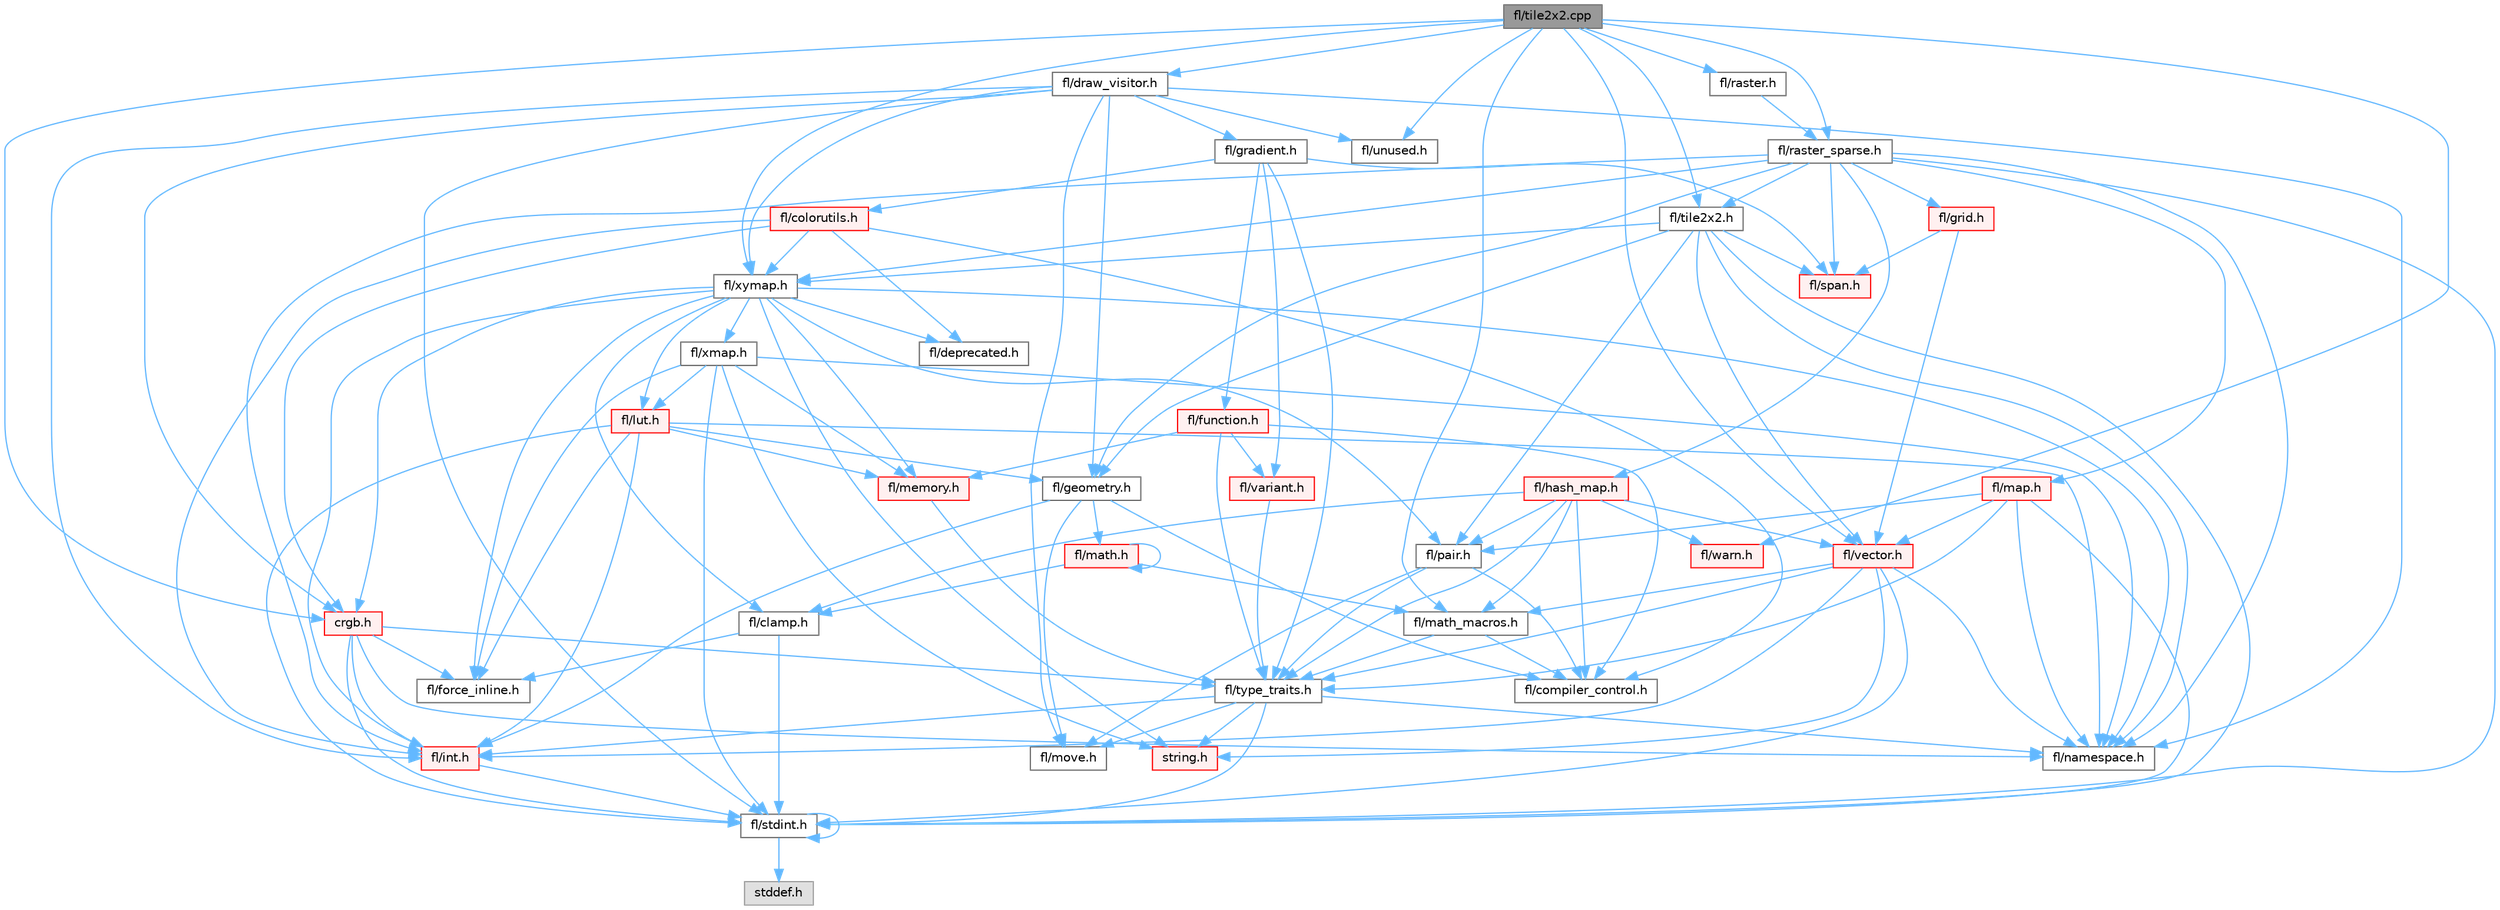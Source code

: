 digraph "fl/tile2x2.cpp"
{
 // INTERACTIVE_SVG=YES
 // LATEX_PDF_SIZE
  bgcolor="transparent";
  edge [fontname=Helvetica,fontsize=10,labelfontname=Helvetica,labelfontsize=10];
  node [fontname=Helvetica,fontsize=10,shape=box,height=0.2,width=0.4];
  Node1 [id="Node000001",label="fl/tile2x2.cpp",height=0.2,width=0.4,color="gray40", fillcolor="grey60", style="filled", fontcolor="black",tooltip=" "];
  Node1 -> Node2 [id="edge1_Node000001_Node000002",color="steelblue1",style="solid",tooltip=" "];
  Node2 [id="Node000002",label="fl/tile2x2.h",height=0.2,width=0.4,color="grey40", fillcolor="white", style="filled",URL="$d2/db4/tile2x2_8h.html",tooltip=" "];
  Node2 -> Node3 [id="edge2_Node000002_Node000003",color="steelblue1",style="solid",tooltip=" "];
  Node3 [id="Node000003",label="fl/stdint.h",height=0.2,width=0.4,color="grey40", fillcolor="white", style="filled",URL="$df/dd8/stdint_8h.html",tooltip=" "];
  Node3 -> Node4 [id="edge3_Node000003_Node000004",color="steelblue1",style="solid",tooltip=" "];
  Node4 [id="Node000004",label="stddef.h",height=0.2,width=0.4,color="grey60", fillcolor="#E0E0E0", style="filled",tooltip=" "];
  Node3 -> Node3 [id="edge4_Node000003_Node000003",color="steelblue1",style="solid",tooltip=" "];
  Node2 -> Node5 [id="edge5_Node000002_Node000005",color="steelblue1",style="solid",tooltip=" "];
  Node5 [id="Node000005",label="fl/geometry.h",height=0.2,width=0.4,color="grey40", fillcolor="white", style="filled",URL="$d4/d67/geometry_8h.html",tooltip=" "];
  Node5 -> Node6 [id="edge6_Node000005_Node000006",color="steelblue1",style="solid",tooltip=" "];
  Node6 [id="Node000006",label="fl/int.h",height=0.2,width=0.4,color="red", fillcolor="#FFF0F0", style="filled",URL="$d3/d7e/int_8h.html",tooltip=" "];
  Node6 -> Node3 [id="edge7_Node000006_Node000003",color="steelblue1",style="solid",tooltip=" "];
  Node5 -> Node8 [id="edge8_Node000005_Node000008",color="steelblue1",style="solid",tooltip=" "];
  Node8 [id="Node000008",label="fl/math.h",height=0.2,width=0.4,color="red", fillcolor="#FFF0F0", style="filled",URL="$df/db1/math_8h.html",tooltip=" "];
  Node8 -> Node8 [id="edge9_Node000008_Node000008",color="steelblue1",style="solid",tooltip=" "];
  Node8 -> Node9 [id="edge10_Node000008_Node000009",color="steelblue1",style="solid",tooltip=" "];
  Node9 [id="Node000009",label="fl/clamp.h",height=0.2,width=0.4,color="grey40", fillcolor="white", style="filled",URL="$d6/dd3/clamp_8h.html",tooltip=" "];
  Node9 -> Node3 [id="edge11_Node000009_Node000003",color="steelblue1",style="solid",tooltip=" "];
  Node9 -> Node10 [id="edge12_Node000009_Node000010",color="steelblue1",style="solid",tooltip=" "];
  Node10 [id="Node000010",label="fl/force_inline.h",height=0.2,width=0.4,color="grey40", fillcolor="white", style="filled",URL="$d4/d64/force__inline_8h.html",tooltip=" "];
  Node8 -> Node12 [id="edge13_Node000008_Node000012",color="steelblue1",style="solid",tooltip=" "];
  Node12 [id="Node000012",label="fl/math_macros.h",height=0.2,width=0.4,color="grey40", fillcolor="white", style="filled",URL="$d8/db8/math__macros_8h.html",tooltip=" "];
  Node12 -> Node13 [id="edge14_Node000012_Node000013",color="steelblue1",style="solid",tooltip=" "];
  Node13 [id="Node000013",label="fl/compiler_control.h",height=0.2,width=0.4,color="grey40", fillcolor="white", style="filled",URL="$d4/d54/compiler__control_8h.html",tooltip=" "];
  Node12 -> Node14 [id="edge15_Node000012_Node000014",color="steelblue1",style="solid",tooltip=" "];
  Node14 [id="Node000014",label="fl/type_traits.h",height=0.2,width=0.4,color="grey40", fillcolor="white", style="filled",URL="$df/d63/type__traits_8h.html",tooltip=" "];
  Node14 -> Node15 [id="edge16_Node000014_Node000015",color="steelblue1",style="solid",tooltip=" "];
  Node15 [id="Node000015",label="string.h",height=0.2,width=0.4,color="red", fillcolor="#FFF0F0", style="filled",URL="$da/d66/string_8h.html",tooltip=" "];
  Node14 -> Node3 [id="edge17_Node000014_Node000003",color="steelblue1",style="solid",tooltip=" "];
  Node14 -> Node17 [id="edge18_Node000014_Node000017",color="steelblue1",style="solid",tooltip=" "];
  Node17 [id="Node000017",label="fl/namespace.h",height=0.2,width=0.4,color="grey40", fillcolor="white", style="filled",URL="$df/d2a/namespace_8h.html",tooltip="Implements the FastLED namespace macros."];
  Node14 -> Node50 [id="edge19_Node000014_Node000050",color="steelblue1",style="solid",tooltip=" "];
  Node50 [id="Node000050",label="fl/move.h",height=0.2,width=0.4,color="grey40", fillcolor="white", style="filled",URL="$d9/d83/move_8h.html",tooltip=" "];
  Node14 -> Node6 [id="edge20_Node000014_Node000006",color="steelblue1",style="solid",tooltip=" "];
  Node5 -> Node13 [id="edge21_Node000005_Node000013",color="steelblue1",style="solid",tooltip=" "];
  Node5 -> Node50 [id="edge22_Node000005_Node000050",color="steelblue1",style="solid",tooltip=" "];
  Node2 -> Node17 [id="edge23_Node000002_Node000017",color="steelblue1",style="solid",tooltip=" "];
  Node2 -> Node51 [id="edge24_Node000002_Node000051",color="steelblue1",style="solid",tooltip=" "];
  Node51 [id="Node000051",label="fl/pair.h",height=0.2,width=0.4,color="grey40", fillcolor="white", style="filled",URL="$d3/d41/pair_8h.html",tooltip=" "];
  Node51 -> Node50 [id="edge25_Node000051_Node000050",color="steelblue1",style="solid",tooltip=" "];
  Node51 -> Node13 [id="edge26_Node000051_Node000013",color="steelblue1",style="solid",tooltip=" "];
  Node51 -> Node14 [id="edge27_Node000051_Node000014",color="steelblue1",style="solid",tooltip=" "];
  Node2 -> Node48 [id="edge28_Node000002_Node000048",color="steelblue1",style="solid",tooltip=" "];
  Node48 [id="Node000048",label="fl/span.h",height=0.2,width=0.4,color="red", fillcolor="#FFF0F0", style="filled",URL="$d4/d7a/span_8h.html",tooltip=" "];
  Node2 -> Node52 [id="edge29_Node000002_Node000052",color="steelblue1",style="solid",tooltip=" "];
  Node52 [id="Node000052",label="fl/xymap.h",height=0.2,width=0.4,color="grey40", fillcolor="white", style="filled",URL="$da/d61/xymap_8h.html",tooltip=" "];
  Node52 -> Node6 [id="edge30_Node000052_Node000006",color="steelblue1",style="solid",tooltip=" "];
  Node52 -> Node17 [id="edge31_Node000052_Node000017",color="steelblue1",style="solid",tooltip=" "];
  Node52 -> Node10 [id="edge32_Node000052_Node000010",color="steelblue1",style="solid",tooltip=" "];
  Node52 -> Node51 [id="edge33_Node000052_Node000051",color="steelblue1",style="solid",tooltip=" "];
  Node52 -> Node15 [id="edge34_Node000052_Node000015",color="steelblue1",style="solid",tooltip=" "];
  Node52 -> Node53 [id="edge35_Node000052_Node000053",color="steelblue1",style="solid",tooltip=" "];
  Node53 [id="Node000053",label="crgb.h",height=0.2,width=0.4,color="red", fillcolor="#FFF0F0", style="filled",URL="$db/dd1/crgb_8h.html",tooltip="Defines the red, green, and blue (RGB) pixel struct."];
  Node53 -> Node3 [id="edge36_Node000053_Node000003",color="steelblue1",style="solid",tooltip=" "];
  Node53 -> Node6 [id="edge37_Node000053_Node000006",color="steelblue1",style="solid",tooltip=" "];
  Node53 -> Node17 [id="edge38_Node000053_Node000017",color="steelblue1",style="solid",tooltip=" "];
  Node53 -> Node10 [id="edge39_Node000053_Node000010",color="steelblue1",style="solid",tooltip=" "];
  Node53 -> Node14 [id="edge40_Node000053_Node000014",color="steelblue1",style="solid",tooltip=" "];
  Node52 -> Node9 [id="edge41_Node000052_Node000009",color="steelblue1",style="solid",tooltip=" "];
  Node52 -> Node61 [id="edge42_Node000052_Node000061",color="steelblue1",style="solid",tooltip=" "];
  Node61 [id="Node000061",label="fl/lut.h",height=0.2,width=0.4,color="red", fillcolor="#FFF0F0", style="filled",URL="$db/d54/lut_8h.html",tooltip=" "];
  Node61 -> Node10 [id="edge43_Node000061_Node000010",color="steelblue1",style="solid",tooltip=" "];
  Node61 -> Node18 [id="edge44_Node000061_Node000018",color="steelblue1",style="solid",tooltip=" "];
  Node18 [id="Node000018",label="fl/memory.h",height=0.2,width=0.4,color="red", fillcolor="#FFF0F0", style="filled",URL="$dc/d18/memory_8h.html",tooltip=" "];
  Node18 -> Node14 [id="edge45_Node000018_Node000014",color="steelblue1",style="solid",tooltip=" "];
  Node61 -> Node3 [id="edge46_Node000061_Node000003",color="steelblue1",style="solid",tooltip=" "];
  Node61 -> Node6 [id="edge47_Node000061_Node000006",color="steelblue1",style="solid",tooltip=" "];
  Node61 -> Node5 [id="edge48_Node000061_Node000005",color="steelblue1",style="solid",tooltip=" "];
  Node61 -> Node17 [id="edge49_Node000061_Node000017",color="steelblue1",style="solid",tooltip=" "];
  Node52 -> Node18 [id="edge50_Node000052_Node000018",color="steelblue1",style="solid",tooltip=" "];
  Node52 -> Node36 [id="edge51_Node000052_Node000036",color="steelblue1",style="solid",tooltip=" "];
  Node36 [id="Node000036",label="fl/deprecated.h",height=0.2,width=0.4,color="grey40", fillcolor="white", style="filled",URL="$d4/dce/deprecated_8h.html",tooltip=" "];
  Node52 -> Node62 [id="edge52_Node000052_Node000062",color="steelblue1",style="solid",tooltip=" "];
  Node62 [id="Node000062",label="fl/xmap.h",height=0.2,width=0.4,color="grey40", fillcolor="white", style="filled",URL="$dd/dcc/xmap_8h.html",tooltip=" "];
  Node62 -> Node3 [id="edge53_Node000062_Node000003",color="steelblue1",style="solid",tooltip=" "];
  Node62 -> Node15 [id="edge54_Node000062_Node000015",color="steelblue1",style="solid",tooltip=" "];
  Node62 -> Node10 [id="edge55_Node000062_Node000010",color="steelblue1",style="solid",tooltip=" "];
  Node62 -> Node61 [id="edge56_Node000062_Node000061",color="steelblue1",style="solid",tooltip=" "];
  Node62 -> Node18 [id="edge57_Node000062_Node000018",color="steelblue1",style="solid",tooltip=" "];
  Node62 -> Node17 [id="edge58_Node000062_Node000017",color="steelblue1",style="solid",tooltip=" "];
  Node2 -> Node45 [id="edge59_Node000002_Node000045",color="steelblue1",style="solid",tooltip=" "];
  Node45 [id="Node000045",label="fl/vector.h",height=0.2,width=0.4,color="red", fillcolor="#FFF0F0", style="filled",URL="$d6/d68/vector_8h.html",tooltip=" "];
  Node45 -> Node3 [id="edge60_Node000045_Node000003",color="steelblue1",style="solid",tooltip=" "];
  Node45 -> Node6 [id="edge61_Node000045_Node000006",color="steelblue1",style="solid",tooltip=" "];
  Node45 -> Node15 [id="edge62_Node000045_Node000015",color="steelblue1",style="solid",tooltip=" "];
  Node45 -> Node12 [id="edge63_Node000045_Node000012",color="steelblue1",style="solid",tooltip=" "];
  Node45 -> Node17 [id="edge64_Node000045_Node000017",color="steelblue1",style="solid",tooltip=" "];
  Node45 -> Node14 [id="edge65_Node000045_Node000014",color="steelblue1",style="solid",tooltip=" "];
  Node1 -> Node53 [id="edge66_Node000001_Node000053",color="steelblue1",style="solid",tooltip=" "];
  Node1 -> Node63 [id="edge67_Node000001_Node000063",color="steelblue1",style="solid",tooltip=" "];
  Node63 [id="Node000063",label="fl/draw_visitor.h",height=0.2,width=0.4,color="grey40", fillcolor="white", style="filled",URL="$d0/d4f/draw__visitor_8h.html",tooltip=" "];
  Node63 -> Node3 [id="edge68_Node000063_Node000003",color="steelblue1",style="solid",tooltip=" "];
  Node63 -> Node6 [id="edge69_Node000063_Node000006",color="steelblue1",style="solid",tooltip=" "];
  Node63 -> Node53 [id="edge70_Node000063_Node000053",color="steelblue1",style="solid",tooltip=" "];
  Node63 -> Node5 [id="edge71_Node000063_Node000005",color="steelblue1",style="solid",tooltip=" "];
  Node63 -> Node64 [id="edge72_Node000063_Node000064",color="steelblue1",style="solid",tooltip=" "];
  Node64 [id="Node000064",label="fl/gradient.h",height=0.2,width=0.4,color="grey40", fillcolor="white", style="filled",URL="$db/dfe/gradient_8h.html",tooltip=" "];
  Node64 -> Node65 [id="edge73_Node000064_Node000065",color="steelblue1",style="solid",tooltip=" "];
  Node65 [id="Node000065",label="fl/colorutils.h",height=0.2,width=0.4,color="red", fillcolor="#FFF0F0", style="filled",URL="$d7/df9/fl_2colorutils_8h.html",tooltip="Utility functions for color fill, palettes, blending, and more."];
  Node65 -> Node6 [id="edge74_Node000065_Node000006",color="steelblue1",style="solid",tooltip=" "];
  Node65 -> Node53 [id="edge75_Node000065_Node000053",color="steelblue1",style="solid",tooltip=" "];
  Node65 -> Node36 [id="edge76_Node000065_Node000036",color="steelblue1",style="solid",tooltip=" "];
  Node65 -> Node52 [id="edge77_Node000065_Node000052",color="steelblue1",style="solid",tooltip=" "];
  Node65 -> Node13 [id="edge78_Node000065_Node000013",color="steelblue1",style="solid",tooltip=" "];
  Node64 -> Node70 [id="edge79_Node000064_Node000070",color="steelblue1",style="solid",tooltip=" "];
  Node70 [id="Node000070",label="fl/function.h",height=0.2,width=0.4,color="red", fillcolor="#FFF0F0", style="filled",URL="$dd/d67/function_8h.html",tooltip=" "];
  Node70 -> Node18 [id="edge80_Node000070_Node000018",color="steelblue1",style="solid",tooltip=" "];
  Node70 -> Node14 [id="edge81_Node000070_Node000014",color="steelblue1",style="solid",tooltip=" "];
  Node70 -> Node13 [id="edge82_Node000070_Node000013",color="steelblue1",style="solid",tooltip=" "];
  Node70 -> Node35 [id="edge83_Node000070_Node000035",color="steelblue1",style="solid",tooltip=" "];
  Node35 [id="Node000035",label="fl/variant.h",height=0.2,width=0.4,color="red", fillcolor="#FFF0F0", style="filled",URL="$d6/d10/variant_8h.html",tooltip=" "];
  Node35 -> Node14 [id="edge84_Node000035_Node000014",color="steelblue1",style="solid",tooltip=" "];
  Node64 -> Node48 [id="edge85_Node000064_Node000048",color="steelblue1",style="solid",tooltip=" "];
  Node64 -> Node14 [id="edge86_Node000064_Node000014",color="steelblue1",style="solid",tooltip=" "];
  Node64 -> Node35 [id="edge87_Node000064_Node000035",color="steelblue1",style="solid",tooltip=" "];
  Node63 -> Node17 [id="edge88_Node000063_Node000017",color="steelblue1",style="solid",tooltip=" "];
  Node63 -> Node31 [id="edge89_Node000063_Node000031",color="steelblue1",style="solid",tooltip=" "];
  Node31 [id="Node000031",label="fl/unused.h",height=0.2,width=0.4,color="grey40", fillcolor="white", style="filled",URL="$d8/d4b/unused_8h.html",tooltip=" "];
  Node63 -> Node52 [id="edge90_Node000063_Node000052",color="steelblue1",style="solid",tooltip=" "];
  Node63 -> Node50 [id="edge91_Node000063_Node000050",color="steelblue1",style="solid",tooltip=" "];
  Node1 -> Node12 [id="edge92_Node000001_Node000012",color="steelblue1",style="solid",tooltip=" "];
  Node1 -> Node71 [id="edge93_Node000001_Node000071",color="steelblue1",style="solid",tooltip=" "];
  Node71 [id="Node000071",label="fl/raster.h",height=0.2,width=0.4,color="grey40", fillcolor="white", style="filled",URL="$d1/d1e/raster_8h.html",tooltip=" "];
  Node71 -> Node72 [id="edge94_Node000071_Node000072",color="steelblue1",style="solid",tooltip=" "];
  Node72 [id="Node000072",label="fl/raster_sparse.h",height=0.2,width=0.4,color="grey40", fillcolor="white", style="filled",URL="$d4/df9/raster__sparse_8h.html",tooltip=" "];
  Node72 -> Node3 [id="edge95_Node000072_Node000003",color="steelblue1",style="solid",tooltip=" "];
  Node72 -> Node6 [id="edge96_Node000072_Node000006",color="steelblue1",style="solid",tooltip=" "];
  Node72 -> Node5 [id="edge97_Node000072_Node000005",color="steelblue1",style="solid",tooltip=" "];
  Node72 -> Node73 [id="edge98_Node000072_Node000073",color="steelblue1",style="solid",tooltip=" "];
  Node73 [id="Node000073",label="fl/grid.h",height=0.2,width=0.4,color="red", fillcolor="#FFF0F0", style="filled",URL="$da/d15/grid_8h.html",tooltip=" "];
  Node73 -> Node48 [id="edge99_Node000073_Node000048",color="steelblue1",style="solid",tooltip=" "];
  Node73 -> Node45 [id="edge100_Node000073_Node000045",color="steelblue1",style="solid",tooltip=" "];
  Node72 -> Node74 [id="edge101_Node000072_Node000074",color="steelblue1",style="solid",tooltip=" "];
  Node74 [id="Node000074",label="fl/hash_map.h",height=0.2,width=0.4,color="red", fillcolor="#FFF0F0", style="filled",URL="$d6/d13/hash__map_8h.html",tooltip=" "];
  Node74 -> Node9 [id="edge102_Node000074_Node000009",color="steelblue1",style="solid",tooltip=" "];
  Node74 -> Node51 [id="edge103_Node000074_Node000051",color="steelblue1",style="solid",tooltip=" "];
  Node74 -> Node14 [id="edge104_Node000074_Node000014",color="steelblue1",style="solid",tooltip=" "];
  Node74 -> Node45 [id="edge105_Node000074_Node000045",color="steelblue1",style="solid",tooltip=" "];
  Node74 -> Node78 [id="edge106_Node000074_Node000078",color="steelblue1",style="solid",tooltip=" "];
  Node78 [id="Node000078",label="fl/warn.h",height=0.2,width=0.4,color="red", fillcolor="#FFF0F0", style="filled",URL="$de/d77/warn_8h.html",tooltip=" "];
  Node74 -> Node13 [id="edge107_Node000074_Node000013",color="steelblue1",style="solid",tooltip=" "];
  Node74 -> Node12 [id="edge108_Node000074_Node000012",color="steelblue1",style="solid",tooltip=" "];
  Node72 -> Node82 [id="edge109_Node000072_Node000082",color="steelblue1",style="solid",tooltip=" "];
  Node82 [id="Node000082",label="fl/map.h",height=0.2,width=0.4,color="red", fillcolor="#FFF0F0", style="filled",URL="$dc/db7/map_8h.html",tooltip=" "];
  Node82 -> Node3 [id="edge110_Node000082_Node000003",color="steelblue1",style="solid",tooltip=" "];
  Node82 -> Node17 [id="edge111_Node000082_Node000017",color="steelblue1",style="solid",tooltip=" "];
  Node82 -> Node51 [id="edge112_Node000082_Node000051",color="steelblue1",style="solid",tooltip=" "];
  Node82 -> Node14 [id="edge113_Node000082_Node000014",color="steelblue1",style="solid",tooltip=" "];
  Node82 -> Node45 [id="edge114_Node000082_Node000045",color="steelblue1",style="solid",tooltip=" "];
  Node72 -> Node17 [id="edge115_Node000072_Node000017",color="steelblue1",style="solid",tooltip=" "];
  Node72 -> Node48 [id="edge116_Node000072_Node000048",color="steelblue1",style="solid",tooltip=" "];
  Node72 -> Node2 [id="edge117_Node000072_Node000002",color="steelblue1",style="solid",tooltip=" "];
  Node72 -> Node52 [id="edge118_Node000072_Node000052",color="steelblue1",style="solid",tooltip=" "];
  Node1 -> Node72 [id="edge119_Node000001_Node000072",color="steelblue1",style="solid",tooltip=" "];
  Node1 -> Node31 [id="edge120_Node000001_Node000031",color="steelblue1",style="solid",tooltip=" "];
  Node1 -> Node78 [id="edge121_Node000001_Node000078",color="steelblue1",style="solid",tooltip=" "];
  Node1 -> Node52 [id="edge122_Node000001_Node000052",color="steelblue1",style="solid",tooltip=" "];
  Node1 -> Node45 [id="edge123_Node000001_Node000045",color="steelblue1",style="solid",tooltip=" "];
}
